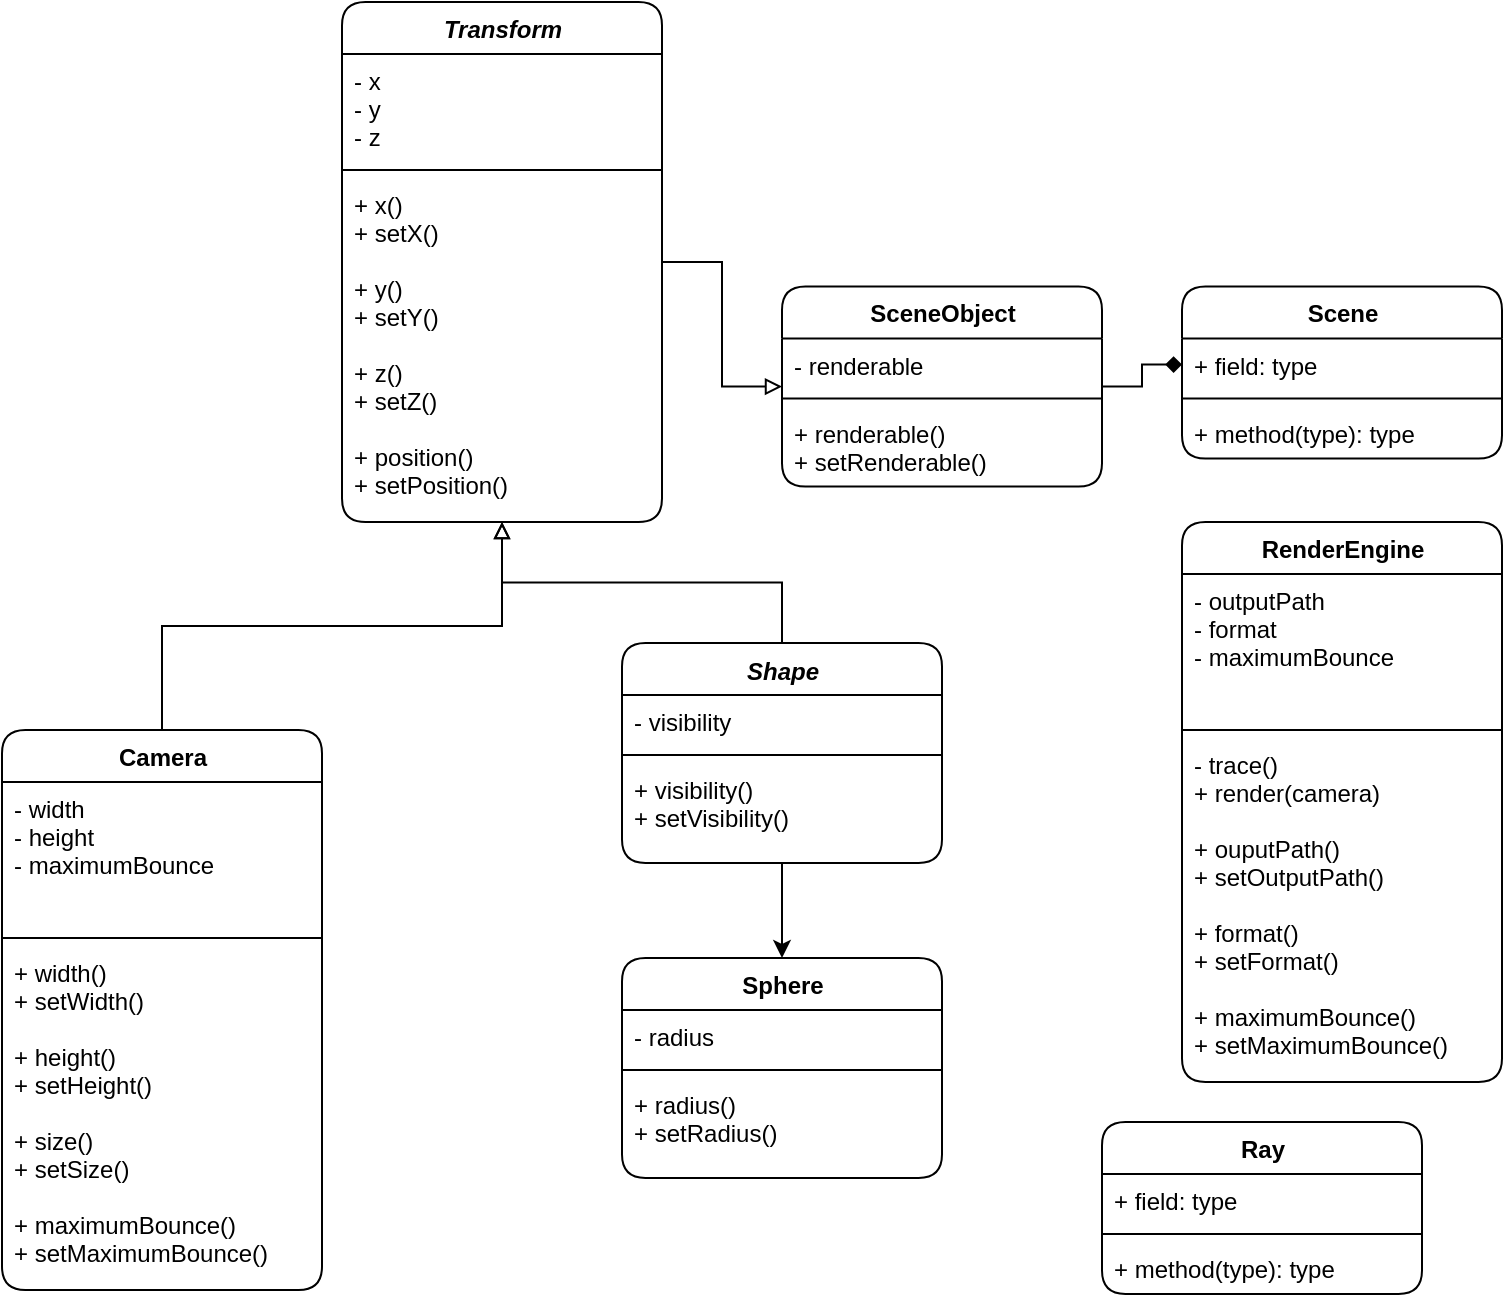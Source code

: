 <mxfile version="11.3.1" type="github" pages="1"><diagram id="MrHk-Hr7YyUdnZo1ahmc" name="Page-1"><mxGraphModel dx="2235" dy="748" grid="1" gridSize="10" guides="1" tooltips="1" connect="1" arrows="1" fold="1" page="1" pageScale="1" pageWidth="827" pageHeight="1169" math="0" shadow="0"><root><mxCell id="0"/><mxCell id="1" parent="0"/><mxCell id="YPggoXLGuoCjKHJgoqWG-26" value="Ray" style="swimlane;fontStyle=1;align=center;verticalAlign=top;childLayout=stackLayout;horizontal=1;startSize=26;horizontalStack=0;resizeParent=1;resizeParentMax=0;resizeLast=0;collapsible=1;marginBottom=0;rounded=1;html=1;swimlaneLine=1;fillColor=#ffffff;swimlaneFillColor=#ffffff;labelBackgroundColor=none;labelBorderColor=none;" parent="1" vertex="1"><mxGeometry x="520" y="580" width="160" height="86" as="geometry"/></mxCell><mxCell id="YPggoXLGuoCjKHJgoqWG-27" value="+ field: type" style="text;strokeColor=none;fillColor=none;align=left;verticalAlign=top;spacingLeft=4;spacingRight=4;overflow=hidden;rotatable=0;points=[[0,0.5],[1,0.5]];portConstraint=eastwest;labelBackgroundColor=none;" parent="YPggoXLGuoCjKHJgoqWG-26" vertex="1"><mxGeometry y="26" width="160" height="26" as="geometry"/></mxCell><mxCell id="YPggoXLGuoCjKHJgoqWG-28" value="" style="line;strokeWidth=1;fillColor=none;align=left;verticalAlign=middle;spacingTop=-1;spacingLeft=3;spacingRight=3;rotatable=0;labelPosition=right;points=[];portConstraint=eastwest;" parent="YPggoXLGuoCjKHJgoqWG-26" vertex="1"><mxGeometry y="52" width="160" height="8" as="geometry"/></mxCell><mxCell id="YPggoXLGuoCjKHJgoqWG-29" value="+ method(type): type" style="text;strokeColor=none;fillColor=none;align=left;verticalAlign=top;spacingLeft=4;spacingRight=4;overflow=hidden;rotatable=0;points=[[0,0.5],[1,0.5]];portConstraint=eastwest;" parent="YPggoXLGuoCjKHJgoqWG-26" vertex="1"><mxGeometry y="60" width="160" height="26" as="geometry"/></mxCell><mxCell id="MI5kxyF-54W-ANiLXjIw-13" value="" style="edgeStyle=orthogonalEdgeStyle;rounded=0;orthogonalLoop=1;jettySize=auto;html=1;exitX=0.5;exitY=0;exitDx=0;exitDy=0;endArrow=block;endFill=0;" edge="1" parent="1" source="YPggoXLGuoCjKHJgoqWG-30" target="YPggoXLGuoCjKHJgoqWG-38"><mxGeometry relative="1" as="geometry"><mxPoint x="240" y="211.914" as="targetPoint"/></mxGeometry></mxCell><mxCell id="YPggoXLGuoCjKHJgoqWG-30" value="Camera" style="swimlane;fontStyle=1;align=center;verticalAlign=top;childLayout=stackLayout;horizontal=1;startSize=26;horizontalStack=0;resizeParent=1;resizeParentMax=0;resizeLast=0;collapsible=1;marginBottom=0;rounded=1;html=1;swimlaneLine=1;fillColor=#ffffff;" parent="1" vertex="1"><mxGeometry x="-30" y="384" width="160" height="280" as="geometry"/></mxCell><mxCell id="YPggoXLGuoCjKHJgoqWG-31" value="- width&#10;- height&#10;- maximumBounce&#10;&#10;" style="text;strokeColor=none;fillColor=none;align=left;verticalAlign=top;spacingLeft=4;spacingRight=4;overflow=hidden;rotatable=0;points=[[0,0.5],[1,0.5]];portConstraint=eastwest;" parent="YPggoXLGuoCjKHJgoqWG-30" vertex="1"><mxGeometry y="26" width="160" height="74" as="geometry"/></mxCell><mxCell id="YPggoXLGuoCjKHJgoqWG-32" value="" style="line;strokeWidth=1;fillColor=none;align=left;verticalAlign=middle;spacingTop=-1;spacingLeft=3;spacingRight=3;rotatable=0;labelPosition=right;points=[];portConstraint=eastwest;" parent="YPggoXLGuoCjKHJgoqWG-30" vertex="1"><mxGeometry y="100" width="160" height="8" as="geometry"/></mxCell><mxCell id="YPggoXLGuoCjKHJgoqWG-33" value="+ width()&#10;+ setWidth()&#10;&#10;+ height()&#10;+ setHeight()&#10;&#10;+ size()&#10;+ setSize()&#10;&#10;+ maximumBounce()&#10;+ setMaximumBounce()" style="text;strokeColor=none;fillColor=none;align=left;verticalAlign=top;spacingLeft=4;spacingRight=4;overflow=hidden;rotatable=0;points=[[0,0.5],[1,0.5]];portConstraint=eastwest;" parent="YPggoXLGuoCjKHJgoqWG-30" vertex="1"><mxGeometry y="108" width="160" height="172" as="geometry"/></mxCell><mxCell id="YPggoXLGuoCjKHJgoqWG-34" value="Scene" style="swimlane;fontStyle=1;align=center;verticalAlign=top;childLayout=stackLayout;horizontal=1;startSize=26;horizontalStack=0;resizeParent=1;resizeParentMax=0;resizeLast=0;collapsible=1;marginBottom=0;rounded=1;html=1;swimlaneLine=1;fillColor=#ffffff;swimlaneFillColor=#ffffff;labelBackgroundColor=none;labelBorderColor=none;" parent="1" vertex="1"><mxGeometry x="560" y="162.31" width="160" height="86" as="geometry"/></mxCell><mxCell id="YPggoXLGuoCjKHJgoqWG-35" value="+ field: type" style="text;strokeColor=none;fillColor=none;align=left;verticalAlign=top;spacingLeft=4;spacingRight=4;overflow=hidden;rotatable=0;points=[[0,0.5],[1,0.5]];portConstraint=eastwest;labelBackgroundColor=none;" parent="YPggoXLGuoCjKHJgoqWG-34" vertex="1"><mxGeometry y="26" width="160" height="26" as="geometry"/></mxCell><mxCell id="YPggoXLGuoCjKHJgoqWG-36" value="" style="line;strokeWidth=1;fillColor=none;align=left;verticalAlign=middle;spacingTop=-1;spacingLeft=3;spacingRight=3;rotatable=0;labelPosition=right;points=[];portConstraint=eastwest;" parent="YPggoXLGuoCjKHJgoqWG-34" vertex="1"><mxGeometry y="52" width="160" height="8" as="geometry"/></mxCell><mxCell id="YPggoXLGuoCjKHJgoqWG-37" value="+ method(type): type" style="text;strokeColor=none;fillColor=none;align=left;verticalAlign=top;spacingLeft=4;spacingRight=4;overflow=hidden;rotatable=0;points=[[0,0.5],[1,0.5]];portConstraint=eastwest;" parent="YPggoXLGuoCjKHJgoqWG-34" vertex="1"><mxGeometry y="60" width="160" height="26" as="geometry"/></mxCell><mxCell id="YPggoXLGuoCjKHJgoqWG-49" style="edgeStyle=orthogonalEdgeStyle;rounded=0;orthogonalLoop=1;jettySize=auto;html=1;entryX=0;entryY=0.5;entryDx=0;entryDy=0;endArrow=diamond;endFill=1;elbow=vertical;" parent="1" source="MI5kxyF-54W-ANiLXjIw-31" target="YPggoXLGuoCjKHJgoqWG-35" edge="1"><mxGeometry relative="1" as="geometry"/></mxCell><mxCell id="YPggoXLGuoCjKHJgoqWG-38" value="&lt;i&gt;Transform&lt;/i&gt;" style="swimlane;fontStyle=1;align=center;verticalAlign=top;childLayout=stackLayout;horizontal=1;startSize=26;horizontalStack=0;resizeParent=1;resizeParentMax=0;resizeLast=0;collapsible=1;marginBottom=0;rounded=1;html=1;swimlaneLine=1;fillColor=#ffffff;swimlaneFillColor=#ffffff;labelBackgroundColor=none;labelBorderColor=none;" parent="1" vertex="1"><mxGeometry x="140" y="20" width="160" height="260" as="geometry"/></mxCell><mxCell id="YPggoXLGuoCjKHJgoqWG-39" value="- x&#10;- y&#10;- z" style="text;strokeColor=none;fillColor=none;align=left;verticalAlign=top;spacingLeft=4;spacingRight=4;overflow=hidden;rotatable=0;points=[[0,0.5],[1,0.5]];portConstraint=eastwest;labelBackgroundColor=none;" parent="YPggoXLGuoCjKHJgoqWG-38" vertex="1"><mxGeometry y="26" width="160" height="54" as="geometry"/></mxCell><mxCell id="YPggoXLGuoCjKHJgoqWG-40" value="" style="line;strokeWidth=1;fillColor=none;align=left;verticalAlign=middle;spacingTop=-1;spacingLeft=3;spacingRight=3;rotatable=0;labelPosition=right;points=[];portConstraint=eastwest;" parent="YPggoXLGuoCjKHJgoqWG-38" vertex="1"><mxGeometry y="80" width="160" height="8" as="geometry"/></mxCell><mxCell id="YPggoXLGuoCjKHJgoqWG-41" value="+ x()&#10;+ setX()&#10;&#10;+ y()&#10;+ setY()&#10;&#10;+ z()&#10;+ setZ()&#10;&#10;+ position()&#10;+ setPosition()&#10;" style="text;strokeColor=none;fillColor=none;align=left;verticalAlign=top;spacingLeft=4;spacingRight=4;overflow=hidden;rotatable=0;points=[[0,0.5],[1,0.5]];portConstraint=eastwest;" parent="YPggoXLGuoCjKHJgoqWG-38" vertex="1"><mxGeometry y="88" width="160" height="172" as="geometry"/></mxCell><mxCell id="MI5kxyF-54W-ANiLXjIw-19" style="edgeStyle=orthogonalEdgeStyle;rounded=0;orthogonalLoop=1;jettySize=auto;html=1;endArrow=block;endFill=0;" edge="1" parent="1" source="YPggoXLGuoCjKHJgoqWG-42" target="YPggoXLGuoCjKHJgoqWG-38"><mxGeometry relative="1" as="geometry"/></mxCell><mxCell id="MI5kxyF-54W-ANiLXjIw-24" value="" style="edgeStyle=orthogonalEdgeStyle;rounded=0;orthogonalLoop=1;jettySize=auto;html=1;" edge="1" parent="1" source="YPggoXLGuoCjKHJgoqWG-42" target="MI5kxyF-54W-ANiLXjIw-20"><mxGeometry relative="1" as="geometry"/></mxCell><mxCell id="YPggoXLGuoCjKHJgoqWG-42" value="Shape" style="swimlane;fontStyle=3;align=center;verticalAlign=top;childLayout=stackLayout;horizontal=1;startSize=26;horizontalStack=0;resizeParent=1;resizeParentMax=0;resizeLast=0;collapsible=1;marginBottom=0;rounded=1;html=1;swimlaneLine=1;fillColor=#ffffff;swimlaneFillColor=#ffffff;labelBackgroundColor=none;labelBorderColor=none;" parent="1" vertex="1"><mxGeometry x="280" y="340.5" width="160" height="110" as="geometry"/></mxCell><mxCell id="YPggoXLGuoCjKHJgoqWG-43" value="- visibility" style="text;strokeColor=none;fillColor=none;align=left;verticalAlign=top;spacingLeft=4;spacingRight=4;overflow=hidden;rotatable=0;points=[[0,0.5],[1,0.5]];portConstraint=eastwest;labelBackgroundColor=none;" parent="YPggoXLGuoCjKHJgoqWG-42" vertex="1"><mxGeometry y="26" width="160" height="26" as="geometry"/></mxCell><mxCell id="YPggoXLGuoCjKHJgoqWG-44" value="" style="line;strokeWidth=1;fillColor=none;align=left;verticalAlign=middle;spacingTop=-1;spacingLeft=3;spacingRight=3;rotatable=0;labelPosition=right;points=[];portConstraint=eastwest;" parent="YPggoXLGuoCjKHJgoqWG-42" vertex="1"><mxGeometry y="52" width="160" height="8" as="geometry"/></mxCell><mxCell id="YPggoXLGuoCjKHJgoqWG-45" value="+ visibility()&#10;+ setVisibility()" style="text;strokeColor=none;fillColor=none;align=left;verticalAlign=top;spacingLeft=4;spacingRight=4;overflow=hidden;rotatable=0;points=[[0,0.5],[1,0.5]];portConstraint=eastwest;" parent="YPggoXLGuoCjKHJgoqWG-42" vertex="1"><mxGeometry y="60" width="160" height="50" as="geometry"/></mxCell><mxCell id="MI5kxyF-54W-ANiLXjIw-20" value="Sphere" style="swimlane;fontStyle=1;align=center;verticalAlign=top;childLayout=stackLayout;horizontal=1;startSize=26;horizontalStack=0;resizeParent=1;resizeParentMax=0;resizeLast=0;collapsible=1;marginBottom=0;rounded=1;html=1;swimlaneLine=1;fillColor=#ffffff;swimlaneFillColor=#ffffff;labelBackgroundColor=none;labelBorderColor=none;" vertex="1" parent="1"><mxGeometry x="280" y="498" width="160" height="110" as="geometry"/></mxCell><mxCell id="MI5kxyF-54W-ANiLXjIw-21" value="- radius" style="text;strokeColor=none;fillColor=none;align=left;verticalAlign=top;spacingLeft=4;spacingRight=4;overflow=hidden;rotatable=0;points=[[0,0.5],[1,0.5]];portConstraint=eastwest;labelBackgroundColor=none;" vertex="1" parent="MI5kxyF-54W-ANiLXjIw-20"><mxGeometry y="26" width="160" height="26" as="geometry"/></mxCell><mxCell id="MI5kxyF-54W-ANiLXjIw-22" value="" style="line;strokeWidth=1;fillColor=none;align=left;verticalAlign=middle;spacingTop=-1;spacingLeft=3;spacingRight=3;rotatable=0;labelPosition=right;points=[];portConstraint=eastwest;" vertex="1" parent="MI5kxyF-54W-ANiLXjIw-20"><mxGeometry y="52" width="160" height="8" as="geometry"/></mxCell><mxCell id="MI5kxyF-54W-ANiLXjIw-23" value="+ radius()&#10;+ setRadius()" style="text;strokeColor=none;fillColor=none;align=left;verticalAlign=top;spacingLeft=4;spacingRight=4;overflow=hidden;rotatable=0;points=[[0,0.5],[1,0.5]];portConstraint=eastwest;" vertex="1" parent="MI5kxyF-54W-ANiLXjIw-20"><mxGeometry y="60" width="160" height="50" as="geometry"/></mxCell><mxCell id="MI5kxyF-54W-ANiLXjIw-4" value="RenderEngine" style="swimlane;fontStyle=1;align=center;verticalAlign=top;childLayout=stackLayout;horizontal=1;startSize=26;horizontalStack=0;resizeParent=1;resizeParentMax=0;resizeLast=0;collapsible=1;marginBottom=0;rounded=1;html=1;swimlaneLine=1;fillColor=#ffffff;" vertex="1" parent="1"><mxGeometry x="560" y="280" width="160" height="280" as="geometry"/></mxCell><mxCell id="MI5kxyF-54W-ANiLXjIw-5" value="- outputPath&#10;- format&#10;- maximumBounce" style="text;strokeColor=none;fillColor=none;align=left;verticalAlign=top;spacingLeft=4;spacingRight=4;overflow=hidden;rotatable=0;points=[[0,0.5],[1,0.5]];portConstraint=eastwest;" vertex="1" parent="MI5kxyF-54W-ANiLXjIw-4"><mxGeometry y="26" width="160" height="74" as="geometry"/></mxCell><mxCell id="MI5kxyF-54W-ANiLXjIw-6" value="" style="line;strokeWidth=1;fillColor=none;align=left;verticalAlign=middle;spacingTop=-1;spacingLeft=3;spacingRight=3;rotatable=0;labelPosition=right;points=[];portConstraint=eastwest;" vertex="1" parent="MI5kxyF-54W-ANiLXjIw-4"><mxGeometry y="100" width="160" height="8" as="geometry"/></mxCell><mxCell id="MI5kxyF-54W-ANiLXjIw-7" value="- trace()&#10;+ render(camera)&#10;&#10;+ ouputPath()&#10;+ setOutputPath()&#10;&#10;+ format()&#10;+ setFormat()&#10;&#10;+ maximumBounce()&#10;+ setMaximumBounce()" style="text;strokeColor=none;fillColor=none;align=left;verticalAlign=top;spacingLeft=4;spacingRight=4;overflow=hidden;rotatable=0;points=[[0,0.5],[1,0.5]];portConstraint=eastwest;" vertex="1" parent="MI5kxyF-54W-ANiLXjIw-4"><mxGeometry y="108" width="160" height="172" as="geometry"/></mxCell><mxCell id="MI5kxyF-54W-ANiLXjIw-31" value="SceneObject" style="swimlane;fontStyle=1;align=center;verticalAlign=top;childLayout=stackLayout;horizontal=1;startSize=26;horizontalStack=0;resizeParent=1;resizeParentMax=0;resizeLast=0;collapsible=1;marginBottom=0;rounded=1;html=1;swimlaneLine=1;fillColor=#ffffff;swimlaneFillColor=#ffffff;labelBackgroundColor=none;labelBorderColor=none;" vertex="1" parent="1"><mxGeometry x="360" y="162.31" width="160" height="100" as="geometry"/></mxCell><mxCell id="MI5kxyF-54W-ANiLXjIw-32" value="- renderable" style="text;strokeColor=none;fillColor=none;align=left;verticalAlign=top;spacingLeft=4;spacingRight=4;overflow=hidden;rotatable=0;points=[[0,0.5],[1,0.5]];portConstraint=eastwest;labelBackgroundColor=none;" vertex="1" parent="MI5kxyF-54W-ANiLXjIw-31"><mxGeometry y="26" width="160" height="26" as="geometry"/></mxCell><mxCell id="MI5kxyF-54W-ANiLXjIw-33" value="" style="line;strokeWidth=1;fillColor=none;align=left;verticalAlign=middle;spacingTop=-1;spacingLeft=3;spacingRight=3;rotatable=0;labelPosition=right;points=[];portConstraint=eastwest;" vertex="1" parent="MI5kxyF-54W-ANiLXjIw-31"><mxGeometry y="52" width="160" height="8" as="geometry"/></mxCell><mxCell id="MI5kxyF-54W-ANiLXjIw-34" value="+ renderable()&#10;+ setRenderable()" style="text;strokeColor=none;fillColor=none;align=left;verticalAlign=top;spacingLeft=4;spacingRight=4;overflow=hidden;rotatable=0;points=[[0,0.5],[1,0.5]];portConstraint=eastwest;" vertex="1" parent="MI5kxyF-54W-ANiLXjIw-31"><mxGeometry y="60" width="160" height="40" as="geometry"/></mxCell><mxCell id="MI5kxyF-54W-ANiLXjIw-35" style="edgeStyle=orthogonalEdgeStyle;rounded=0;orthogonalLoop=1;jettySize=auto;html=1;entryX=0;entryY=0.5;entryDx=0;entryDy=0;endArrow=block;endFill=0;elbow=vertical;" edge="1" parent="1" source="YPggoXLGuoCjKHJgoqWG-38" target="MI5kxyF-54W-ANiLXjIw-31"><mxGeometry relative="1" as="geometry"><mxPoint x="300" y="175" as="sourcePoint"/><mxPoint x="560" y="201" as="targetPoint"/></mxGeometry></mxCell></root></mxGraphModel></diagram></mxfile>